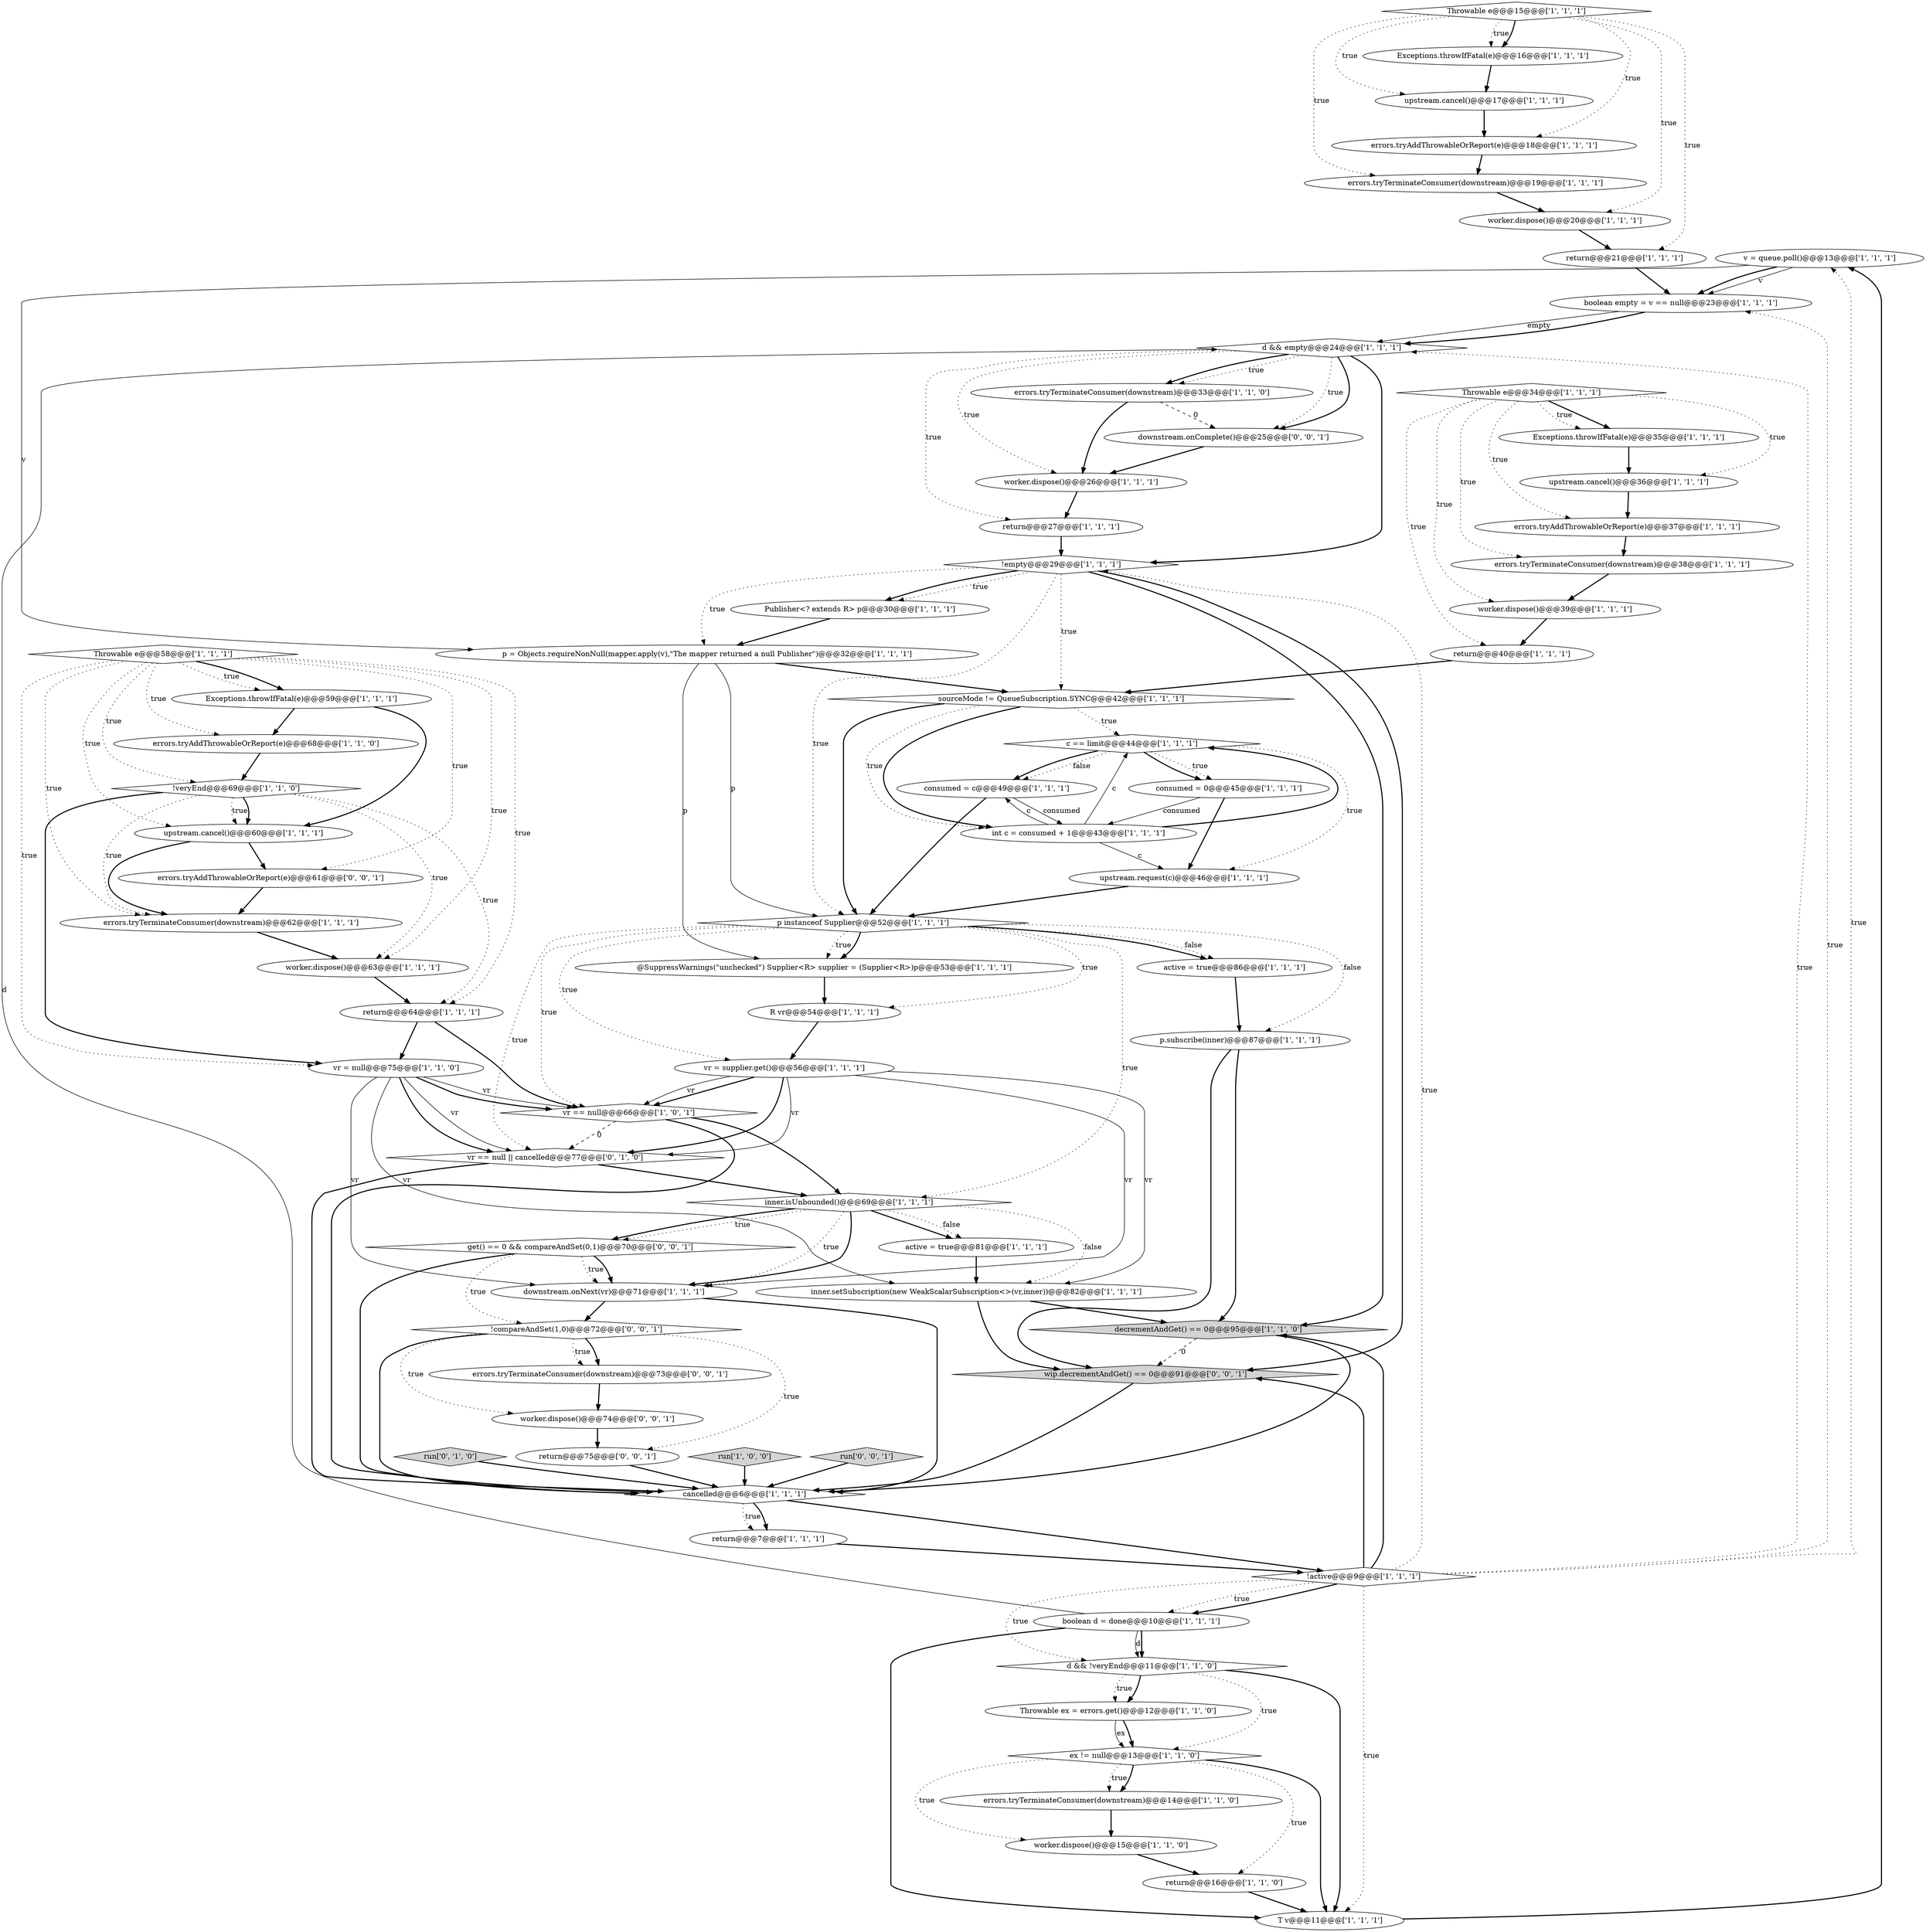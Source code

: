 digraph {
0 [style = filled, label = "v = queue.poll()@@@13@@@['1', '1', '1']", fillcolor = white, shape = ellipse image = "AAA0AAABBB1BBB"];
72 [style = filled, label = "errors.tryTerminateConsumer(downstream)@@@73@@@['0', '0', '1']", fillcolor = white, shape = ellipse image = "AAA0AAABBB3BBB"];
69 [style = filled, label = "get() == 0 && compareAndSet(0,1)@@@70@@@['0', '0', '1']", fillcolor = white, shape = diamond image = "AAA0AAABBB3BBB"];
47 [style = filled, label = "Publisher<? extends R> p@@@30@@@['1', '1', '1']", fillcolor = white, shape = ellipse image = "AAA0AAABBB1BBB"];
27 [style = filled, label = "Throwable e@@@34@@@['1', '1', '1']", fillcolor = white, shape = diamond image = "AAA0AAABBB1BBB"];
41 [style = filled, label = "inner.setSubscription(new WeakScalarSubscription<>(vr,inner))@@@82@@@['1', '1', '1']", fillcolor = white, shape = ellipse image = "AAA0AAABBB1BBB"];
52 [style = filled, label = "Throwable e@@@58@@@['1', '1', '1']", fillcolor = white, shape = diamond image = "AAA0AAABBB1BBB"];
18 [style = filled, label = "errors.tryAddThrowableOrReport(e)@@@18@@@['1', '1', '1']", fillcolor = white, shape = ellipse image = "AAA0AAABBB1BBB"];
33 [style = filled, label = "!active@@@9@@@['1', '1', '1']", fillcolor = white, shape = diamond image = "AAA0AAABBB1BBB"];
31 [style = filled, label = "upstream.cancel()@@@17@@@['1', '1', '1']", fillcolor = white, shape = ellipse image = "AAA0AAABBB1BBB"];
42 [style = filled, label = "vr = supplier.get()@@@56@@@['1', '1', '1']", fillcolor = white, shape = ellipse image = "AAA0AAABBB1BBB"];
60 [style = filled, label = "Exceptions.throwIfFatal(e)@@@16@@@['1', '1', '1']", fillcolor = white, shape = ellipse image = "AAA0AAABBB1BBB"];
22 [style = filled, label = "upstream.cancel()@@@36@@@['1', '1', '1']", fillcolor = white, shape = ellipse image = "AAA0AAABBB1BBB"];
50 [style = filled, label = "boolean empty = v == null@@@23@@@['1', '1', '1']", fillcolor = white, shape = ellipse image = "AAA0AAABBB1BBB"];
20 [style = filled, label = "vr = null@@@75@@@['1', '1', '0']", fillcolor = white, shape = ellipse image = "AAA0AAABBB1BBB"];
29 [style = filled, label = "errors.tryTerminateConsumer(downstream)@@@38@@@['1', '1', '1']", fillcolor = white, shape = ellipse image = "AAA0AAABBB1BBB"];
36 [style = filled, label = "c == limit@@@44@@@['1', '1', '1']", fillcolor = white, shape = diamond image = "AAA0AAABBB1BBB"];
45 [style = filled, label = "return@@@64@@@['1', '1', '1']", fillcolor = white, shape = ellipse image = "AAA0AAABBB1BBB"];
56 [style = filled, label = "consumed = c@@@49@@@['1', '1', '1']", fillcolor = white, shape = ellipse image = "AAA0AAABBB1BBB"];
71 [style = filled, label = "downstream.onComplete()@@@25@@@['0', '0', '1']", fillcolor = white, shape = ellipse image = "AAA0AAABBB3BBB"];
68 [style = filled, label = "worker.dispose()@@@74@@@['0', '0', '1']", fillcolor = white, shape = ellipse image = "AAA0AAABBB3BBB"];
35 [style = filled, label = "upstream.request(c)@@@46@@@['1', '1', '1']", fillcolor = white, shape = ellipse image = "AAA0AAABBB1BBB"];
39 [style = filled, label = "Exceptions.throwIfFatal(e)@@@59@@@['1', '1', '1']", fillcolor = white, shape = ellipse image = "AAA0AAABBB1BBB"];
14 [style = filled, label = "errors.tryTerminateConsumer(downstream)@@@33@@@['1', '1', '0']", fillcolor = white, shape = ellipse image = "AAA0AAABBB1BBB"];
66 [style = filled, label = "!compareAndSet(1,0)@@@72@@@['0', '0', '1']", fillcolor = white, shape = diamond image = "AAA0AAABBB3BBB"];
6 [style = filled, label = "return@@@40@@@['1', '1', '1']", fillcolor = white, shape = ellipse image = "AAA0AAABBB1BBB"];
67 [style = filled, label = "return@@@75@@@['0', '0', '1']", fillcolor = white, shape = ellipse image = "AAA0AAABBB3BBB"];
62 [style = filled, label = "vr == null || cancelled@@@77@@@['0', '1', '0']", fillcolor = white, shape = diamond image = "AAA1AAABBB2BBB"];
24 [style = filled, label = "errors.tryAddThrowableOrReport(e)@@@68@@@['1', '1', '0']", fillcolor = white, shape = ellipse image = "AAA0AAABBB1BBB"];
10 [style = filled, label = "d && !veryEnd@@@11@@@['1', '1', '0']", fillcolor = white, shape = diamond image = "AAA0AAABBB1BBB"];
1 [style = filled, label = "errors.tryAddThrowableOrReport(e)@@@37@@@['1', '1', '1']", fillcolor = white, shape = ellipse image = "AAA0AAABBB1BBB"];
8 [style = filled, label = "@SuppressWarnings(\"unchecked\") Supplier<R> supplier = (Supplier<R>)p@@@53@@@['1', '1', '1']", fillcolor = white, shape = ellipse image = "AAA0AAABBB1BBB"];
34 [style = filled, label = "worker.dispose()@@@20@@@['1', '1', '1']", fillcolor = white, shape = ellipse image = "AAA0AAABBB1BBB"];
48 [style = filled, label = "return@@@7@@@['1', '1', '1']", fillcolor = white, shape = ellipse image = "AAA0AAABBB1BBB"];
16 [style = filled, label = "upstream.cancel()@@@60@@@['1', '1', '1']", fillcolor = white, shape = ellipse image = "AAA0AAABBB1BBB"];
4 [style = filled, label = "decrementAndGet() == 0@@@95@@@['1', '1', '0']", fillcolor = lightgray, shape = diamond image = "AAA0AAABBB1BBB"];
61 [style = filled, label = "worker.dispose()@@@26@@@['1', '1', '1']", fillcolor = white, shape = ellipse image = "AAA0AAABBB1BBB"];
64 [style = filled, label = "wip.decrementAndGet() == 0@@@91@@@['0', '0', '1']", fillcolor = lightgray, shape = diamond image = "AAA0AAABBB3BBB"];
37 [style = filled, label = "errors.tryTerminateConsumer(downstream)@@@62@@@['1', '1', '1']", fillcolor = white, shape = ellipse image = "AAA0AAABBB1BBB"];
63 [style = filled, label = "run['0', '1', '0']", fillcolor = lightgray, shape = diamond image = "AAA0AAABBB2BBB"];
70 [style = filled, label = "errors.tryAddThrowableOrReport(e)@@@61@@@['0', '0', '1']", fillcolor = white, shape = ellipse image = "AAA0AAABBB3BBB"];
53 [style = filled, label = "worker.dispose()@@@39@@@['1', '1', '1']", fillcolor = white, shape = ellipse image = "AAA0AAABBB1BBB"];
19 [style = filled, label = "Throwable e@@@15@@@['1', '1', '1']", fillcolor = white, shape = diamond image = "AAA0AAABBB1BBB"];
3 [style = filled, label = "cancelled@@@6@@@['1', '1', '1']", fillcolor = white, shape = diamond image = "AAA0AAABBB1BBB"];
21 [style = filled, label = "boolean d = done@@@10@@@['1', '1', '1']", fillcolor = white, shape = ellipse image = "AAA0AAABBB1BBB"];
32 [style = filled, label = "!empty@@@29@@@['1', '1', '1']", fillcolor = white, shape = diamond image = "AAA0AAABBB1BBB"];
46 [style = filled, label = "return@@@21@@@['1', '1', '1']", fillcolor = white, shape = ellipse image = "AAA0AAABBB1BBB"];
12 [style = filled, label = "vr == null@@@66@@@['1', '0', '1']", fillcolor = white, shape = diamond image = "AAA0AAABBB1BBB"];
7 [style = filled, label = "Exceptions.throwIfFatal(e)@@@35@@@['1', '1', '1']", fillcolor = white, shape = ellipse image = "AAA0AAABBB1BBB"];
44 [style = filled, label = "active = true@@@81@@@['1', '1', '1']", fillcolor = white, shape = ellipse image = "AAA0AAABBB1BBB"];
13 [style = filled, label = "errors.tryTerminateConsumer(downstream)@@@14@@@['1', '1', '0']", fillcolor = white, shape = ellipse image = "AAA0AAABBB1BBB"];
23 [style = filled, label = "Throwable ex = errors.get()@@@12@@@['1', '1', '0']", fillcolor = white, shape = ellipse image = "AAA0AAABBB1BBB"];
49 [style = filled, label = "active = true@@@86@@@['1', '1', '1']", fillcolor = white, shape = ellipse image = "AAA0AAABBB1BBB"];
54 [style = filled, label = "p instanceof Supplier@@@52@@@['1', '1', '1']", fillcolor = white, shape = diamond image = "AAA0AAABBB1BBB"];
11 [style = filled, label = "int c = consumed + 1@@@43@@@['1', '1', '1']", fillcolor = white, shape = ellipse image = "AAA0AAABBB1BBB"];
40 [style = filled, label = "R vr@@@54@@@['1', '1', '1']", fillcolor = white, shape = ellipse image = "AAA0AAABBB1BBB"];
25 [style = filled, label = "return@@@27@@@['1', '1', '1']", fillcolor = white, shape = ellipse image = "AAA0AAABBB1BBB"];
38 [style = filled, label = "errors.tryTerminateConsumer(downstream)@@@19@@@['1', '1', '1']", fillcolor = white, shape = ellipse image = "AAA0AAABBB1BBB"];
59 [style = filled, label = "p.subscribe(inner)@@@87@@@['1', '1', '1']", fillcolor = white, shape = ellipse image = "AAA0AAABBB1BBB"];
55 [style = filled, label = "run['1', '0', '0']", fillcolor = lightgray, shape = diamond image = "AAA0AAABBB1BBB"];
9 [style = filled, label = "worker.dispose()@@@63@@@['1', '1', '1']", fillcolor = white, shape = ellipse image = "AAA0AAABBB1BBB"];
26 [style = filled, label = "d && empty@@@24@@@['1', '1', '1']", fillcolor = white, shape = diamond image = "AAA0AAABBB1BBB"];
51 [style = filled, label = "ex != null@@@13@@@['1', '1', '0']", fillcolor = white, shape = diamond image = "AAA0AAABBB1BBB"];
58 [style = filled, label = "p = Objects.requireNonNull(mapper.apply(v),\"The mapper returned a null Publisher\")@@@32@@@['1', '1', '1']", fillcolor = white, shape = ellipse image = "AAA0AAABBB1BBB"];
17 [style = filled, label = "T v@@@11@@@['1', '1', '1']", fillcolor = white, shape = ellipse image = "AAA0AAABBB1BBB"];
57 [style = filled, label = "consumed = 0@@@45@@@['1', '1', '1']", fillcolor = white, shape = ellipse image = "AAA0AAABBB1BBB"];
5 [style = filled, label = "inner.isUnbounded()@@@69@@@['1', '1', '1']", fillcolor = white, shape = diamond image = "AAA0AAABBB1BBB"];
2 [style = filled, label = "downstream.onNext(vr)@@@71@@@['1', '1', '1']", fillcolor = white, shape = ellipse image = "AAA0AAABBB1BBB"];
28 [style = filled, label = "sourceMode != QueueSubscription.SYNC@@@42@@@['1', '1', '1']", fillcolor = white, shape = diamond image = "AAA0AAABBB1BBB"];
65 [style = filled, label = "run['0', '0', '1']", fillcolor = lightgray, shape = diamond image = "AAA0AAABBB3BBB"];
30 [style = filled, label = "worker.dispose()@@@15@@@['1', '1', '0']", fillcolor = white, shape = ellipse image = "AAA0AAABBB1BBB"];
15 [style = filled, label = "return@@@16@@@['1', '1', '0']", fillcolor = white, shape = ellipse image = "AAA0AAABBB1BBB"];
43 [style = filled, label = "!veryEnd@@@69@@@['1', '1', '0']", fillcolor = white, shape = diamond image = "AAA0AAABBB1BBB"];
27->7 [style = bold, label=""];
51->13 [style = dotted, label="true"];
33->4 [style = bold, label=""];
10->23 [style = bold, label=""];
16->70 [style = bold, label=""];
19->60 [style = dotted, label="true"];
59->64 [style = bold, label=""];
57->35 [style = bold, label=""];
33->32 [style = dotted, label="true"];
41->64 [style = bold, label=""];
31->18 [style = bold, label=""];
7->22 [style = bold, label=""];
0->58 [style = solid, label="v"];
19->38 [style = dotted, label="true"];
21->26 [style = solid, label="d"];
20->41 [style = solid, label="vr"];
33->21 [style = bold, label=""];
61->25 [style = bold, label=""];
41->4 [style = bold, label=""];
42->12 [style = bold, label=""];
39->24 [style = bold, label=""];
0->50 [style = solid, label="v"];
33->17 [style = dotted, label="true"];
26->14 [style = dotted, label="true"];
18->38 [style = bold, label=""];
44->41 [style = bold, label=""];
69->2 [style = dotted, label="true"];
59->4 [style = bold, label=""];
33->26 [style = dotted, label="true"];
11->36 [style = bold, label=""];
50->26 [style = solid, label="empty"];
29->53 [style = bold, label=""];
54->62 [style = dotted, label="true"];
53->6 [style = bold, label=""];
28->36 [style = dotted, label="true"];
28->11 [style = bold, label=""];
4->3 [style = bold, label=""];
52->39 [style = dotted, label="true"];
20->62 [style = solid, label="vr"];
45->12 [style = bold, label=""];
66->3 [style = bold, label=""];
43->16 [style = dotted, label="true"];
19->18 [style = dotted, label="true"];
62->5 [style = bold, label=""];
21->10 [style = solid, label="d"];
64->3 [style = bold, label=""];
66->72 [style = bold, label=""];
5->44 [style = dotted, label="false"];
4->64 [style = dashed, label="0"];
71->61 [style = bold, label=""];
10->17 [style = bold, label=""];
27->29 [style = dotted, label="true"];
33->10 [style = dotted, label="true"];
39->16 [style = bold, label=""];
1->29 [style = bold, label=""];
51->30 [style = dotted, label="true"];
5->41 [style = dotted, label="false"];
38->34 [style = bold, label=""];
26->71 [style = dotted, label="true"];
32->47 [style = dotted, label="true"];
48->33 [style = bold, label=""];
56->11 [style = solid, label="consumed"];
35->54 [style = bold, label=""];
54->5 [style = dotted, label="true"];
43->16 [style = bold, label=""];
52->39 [style = bold, label=""];
58->8 [style = solid, label="p"];
42->12 [style = solid, label="vr"];
2->3 [style = bold, label=""];
42->41 [style = solid, label="vr"];
51->15 [style = dotted, label="true"];
5->69 [style = bold, label=""];
5->69 [style = dotted, label="true"];
54->42 [style = dotted, label="true"];
50->26 [style = bold, label=""];
52->43 [style = dotted, label="true"];
69->66 [style = dotted, label="true"];
26->32 [style = bold, label=""];
66->72 [style = dotted, label="true"];
52->45 [style = dotted, label="true"];
27->6 [style = dotted, label="true"];
10->23 [style = dotted, label="true"];
33->50 [style = dotted, label="true"];
33->0 [style = dotted, label="true"];
54->40 [style = dotted, label="true"];
26->71 [style = bold, label=""];
43->20 [style = bold, label=""];
28->54 [style = bold, label=""];
52->9 [style = dotted, label="true"];
32->4 [style = bold, label=""];
22->1 [style = bold, label=""];
20->12 [style = bold, label=""];
27->1 [style = dotted, label="true"];
3->33 [style = bold, label=""];
43->9 [style = dotted, label="true"];
15->17 [style = bold, label=""];
58->54 [style = solid, label="p"];
36->35 [style = dotted, label="true"];
36->57 [style = bold, label=""];
32->64 [style = bold, label=""];
65->3 [style = bold, label=""];
32->58 [style = dotted, label="true"];
27->22 [style = dotted, label="true"];
66->67 [style = dotted, label="true"];
40->42 [style = bold, label=""];
36->56 [style = dotted, label="false"];
49->59 [style = bold, label=""];
6->28 [style = bold, label=""];
36->57 [style = dotted, label="true"];
52->20 [style = dotted, label="true"];
52->24 [style = dotted, label="true"];
11->35 [style = solid, label="c"];
3->48 [style = dotted, label="true"];
16->37 [style = bold, label=""];
0->50 [style = bold, label=""];
57->11 [style = solid, label="consumed"];
52->70 [style = dotted, label="true"];
5->44 [style = bold, label=""];
11->36 [style = solid, label="c"];
26->14 [style = bold, label=""];
21->10 [style = bold, label=""];
36->56 [style = bold, label=""];
42->62 [style = solid, label="vr"];
43->37 [style = dotted, label="true"];
68->67 [style = bold, label=""];
32->28 [style = dotted, label="true"];
28->11 [style = dotted, label="true"];
12->3 [style = bold, label=""];
54->12 [style = dotted, label="true"];
70->37 [style = bold, label=""];
3->48 [style = bold, label=""];
32->54 [style = dotted, label="true"];
43->45 [style = dotted, label="true"];
8->40 [style = bold, label=""];
33->64 [style = bold, label=""];
20->2 [style = solid, label="vr"];
37->9 [style = bold, label=""];
47->58 [style = bold, label=""];
23->51 [style = bold, label=""];
11->56 [style = solid, label="c"];
54->8 [style = dotted, label="true"];
17->0 [style = bold, label=""];
5->2 [style = dotted, label="true"];
72->68 [style = bold, label=""];
66->68 [style = dotted, label="true"];
27->7 [style = dotted, label="true"];
5->2 [style = bold, label=""];
27->53 [style = dotted, label="true"];
25->32 [style = bold, label=""];
12->62 [style = dashed, label="0"];
54->49 [style = bold, label=""];
26->61 [style = dotted, label="true"];
2->66 [style = bold, label=""];
54->8 [style = bold, label=""];
14->71 [style = dashed, label="0"];
13->30 [style = bold, label=""];
51->13 [style = bold, label=""];
67->3 [style = bold, label=""];
54->59 [style = dotted, label="false"];
30->15 [style = bold, label=""];
10->51 [style = dotted, label="true"];
26->25 [style = dotted, label="true"];
51->17 [style = bold, label=""];
19->60 [style = bold, label=""];
69->3 [style = bold, label=""];
42->2 [style = solid, label="vr"];
52->37 [style = dotted, label="true"];
21->17 [style = bold, label=""];
45->20 [style = bold, label=""];
20->62 [style = bold, label=""];
20->12 [style = solid, label="vr"];
56->54 [style = bold, label=""];
33->21 [style = dotted, label="true"];
19->31 [style = dotted, label="true"];
54->49 [style = dotted, label="false"];
23->51 [style = solid, label="ex"];
60->31 [style = bold, label=""];
69->2 [style = bold, label=""];
12->5 [style = bold, label=""];
46->50 [style = bold, label=""];
34->46 [style = bold, label=""];
9->45 [style = bold, label=""];
52->16 [style = dotted, label="true"];
55->3 [style = bold, label=""];
24->43 [style = bold, label=""];
32->47 [style = bold, label=""];
62->3 [style = bold, label=""];
19->46 [style = dotted, label="true"];
42->62 [style = bold, label=""];
63->3 [style = bold, label=""];
58->28 [style = bold, label=""];
14->61 [style = bold, label=""];
19->34 [style = dotted, label="true"];
}
